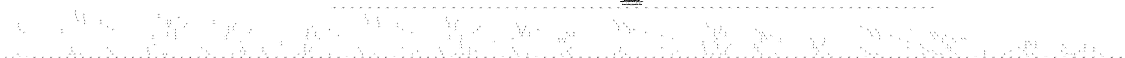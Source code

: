 # Network structure generated by ABC

digraph network {
size = "7.5,10";
center = true;
edge [dir = back];

{
  node [shape = plaintext];
  edge [style = invis];
  LevelTitle1 [label=""];
  LevelTitle2 [label=""];
  Level16 [label = ""];
  Level15 [label = ""];
  Level14 [label = ""];
  Level13 [label = ""];
  Level12 [label = ""];
  Level11 [label = ""];
  Level10 [label = ""];
  Level9 [label = ""];
  Level8 [label = ""];
  Level7 [label = ""];
  Level6 [label = ""];
  Level5 [label = ""];
  Level4 [label = ""];
  Level3 [label = ""];
  Level2 [label = ""];
  Level1 [label = ""];
  Level0 [label = ""];
  LevelTitle1 ->  LevelTitle2 ->  Level16 ->  Level15 ->  Level14 ->  Level13 ->  Level12 ->  Level11 ->  Level10 ->  Level9 ->  Level8 ->  Level7 ->  Level6 ->  Level5 ->  Level4 ->  Level3 ->  Level2 ->  Level1 ->  Level0;
}

{
  rank = same;
  LevelTitle1;
  title1 [shape=plaintext,
          fontsize=20,
          fontname = "Times-Roman",
          label="Network structure visualized by ABC\nBenchmark \"i5\". Time was Thu Oct  8 20:27:42 2020. "
         ];
}

{
  rank = same;
  LevelTitle2;
  title2 [shape=plaintext,
          fontsize=18,
          fontname = "Times-Roman",
          label="The network contains 313 logic nodes and 0 latches.\n"
         ];
}

{
  rank = same;
  Level16;
  Node134 [label = "V135(0)", shape = invtriangle, color = coral, fillcolor = coral];
  Node135 [label = "V135(1)", shape = invtriangle, color = coral, fillcolor = coral];
  Node136 [label = "V151(1)", shape = invtriangle, color = coral, fillcolor = coral];
  Node137 [label = "V151(2)", shape = invtriangle, color = coral, fillcolor = coral];
  Node138 [label = "V151(3)", shape = invtriangle, color = coral, fillcolor = coral];
  Node139 [label = "V151(5)", shape = invtriangle, color = coral, fillcolor = coral];
  Node140 [label = "V151(6)", shape = invtriangle, color = coral, fillcolor = coral];
  Node141 [label = "V151(7)", shape = invtriangle, color = coral, fillcolor = coral];
  Node142 [label = "V151(9)", shape = invtriangle, color = coral, fillcolor = coral];
  Node143 [label = "V151(10)", shape = invtriangle, color = coral, fillcolor = coral];
  Node144 [label = "V151(11)", shape = invtriangle, color = coral, fillcolor = coral];
  Node145 [label = "V151(13)", shape = invtriangle, color = coral, fillcolor = coral];
  Node146 [label = "V151(14)", shape = invtriangle, color = coral, fillcolor = coral];
  Node147 [label = "V151(15)", shape = invtriangle, color = coral, fillcolor = coral];
  Node148 [label = "V167(1)", shape = invtriangle, color = coral, fillcolor = coral];
  Node149 [label = "V167(2)", shape = invtriangle, color = coral, fillcolor = coral];
  Node150 [label = "V167(3)", shape = invtriangle, color = coral, fillcolor = coral];
  Node151 [label = "V167(5)", shape = invtriangle, color = coral, fillcolor = coral];
  Node152 [label = "V167(6)", shape = invtriangle, color = coral, fillcolor = coral];
  Node153 [label = "V167(7)", shape = invtriangle, color = coral, fillcolor = coral];
  Node154 [label = "V167(9)", shape = invtriangle, color = coral, fillcolor = coral];
  Node155 [label = "V167(10)", shape = invtriangle, color = coral, fillcolor = coral];
  Node156 [label = "V167(11)", shape = invtriangle, color = coral, fillcolor = coral];
  Node157 [label = "V167(13)", shape = invtriangle, color = coral, fillcolor = coral];
  Node158 [label = "V167(14)", shape = invtriangle, color = coral, fillcolor = coral];
  Node159 [label = "V167(15)", shape = invtriangle, color = coral, fillcolor = coral];
  Node160 [label = "V183(1)", shape = invtriangle, color = coral, fillcolor = coral];
  Node161 [label = "V183(2)", shape = invtriangle, color = coral, fillcolor = coral];
  Node162 [label = "V183(3)", shape = invtriangle, color = coral, fillcolor = coral];
  Node163 [label = "V183(5)", shape = invtriangle, color = coral, fillcolor = coral];
  Node164 [label = "V183(6)", shape = invtriangle, color = coral, fillcolor = coral];
  Node165 [label = "V183(7)", shape = invtriangle, color = coral, fillcolor = coral];
  Node166 [label = "V183(9)", shape = invtriangle, color = coral, fillcolor = coral];
  Node167 [label = "V183(10)", shape = invtriangle, color = coral, fillcolor = coral];
  Node168 [label = "V183(11)", shape = invtriangle, color = coral, fillcolor = coral];
  Node169 [label = "V183(13)", shape = invtriangle, color = coral, fillcolor = coral];
  Node170 [label = "V183(14)", shape = invtriangle, color = coral, fillcolor = coral];
  Node171 [label = "V183(15)", shape = invtriangle, color = coral, fillcolor = coral];
  Node172 [label = "V199(1)", shape = invtriangle, color = coral, fillcolor = coral];
  Node173 [label = "V199(2)", shape = invtriangle, color = coral, fillcolor = coral];
  Node174 [label = "V199(3)", shape = invtriangle, color = coral, fillcolor = coral];
  Node175 [label = "V199(5)", shape = invtriangle, color = coral, fillcolor = coral];
  Node176 [label = "V199(6)", shape = invtriangle, color = coral, fillcolor = coral];
  Node177 [label = "V199(7)", shape = invtriangle, color = coral, fillcolor = coral];
  Node178 [label = "V199(9)", shape = invtriangle, color = coral, fillcolor = coral];
  Node179 [label = "V199(10)", shape = invtriangle, color = coral, fillcolor = coral];
  Node180 [label = "V199(11)", shape = invtriangle, color = coral, fillcolor = coral];
  Node181 [label = "V199(13)", shape = invtriangle, color = coral, fillcolor = coral];
  Node182 [label = "V199(14)", shape = invtriangle, color = coral, fillcolor = coral];
  Node183 [label = "V199(15)", shape = invtriangle, color = coral, fillcolor = coral];
  Node184 [label = "V151(4)", shape = invtriangle, color = coral, fillcolor = coral];
  Node185 [label = "V151(8)", shape = invtriangle, color = coral, fillcolor = coral];
  Node186 [label = "V151(12)", shape = invtriangle, color = coral, fillcolor = coral];
  Node187 [label = "V167(4)", shape = invtriangle, color = coral, fillcolor = coral];
  Node188 [label = "V167(8)", shape = invtriangle, color = coral, fillcolor = coral];
  Node189 [label = "V167(12)", shape = invtriangle, color = coral, fillcolor = coral];
  Node190 [label = "V183(4)", shape = invtriangle, color = coral, fillcolor = coral];
  Node191 [label = "V183(8)", shape = invtriangle, color = coral, fillcolor = coral];
  Node192 [label = "V183(12)", shape = invtriangle, color = coral, fillcolor = coral];
  Node193 [label = "V199(4)", shape = invtriangle, color = coral, fillcolor = coral];
  Node194 [label = "V199(8)", shape = invtriangle, color = coral, fillcolor = coral];
  Node195 [label = "V199(12)", shape = invtriangle, color = coral, fillcolor = coral];
  Node196 [label = "V151(0)", shape = invtriangle, color = coral, fillcolor = coral];
  Node197 [label = "V167(0)", shape = invtriangle, color = coral, fillcolor = coral];
  Node198 [label = "V183(0)", shape = invtriangle, color = coral, fillcolor = coral];
  Node199 [label = "V199(0)", shape = invtriangle, color = coral, fillcolor = coral];
}

{
  rank = same;
  Level15;
  Node245 [label = "245\n", shape = ellipse];
}

{
  rank = same;
  Level14;
  Node243 [label = "243\n", shape = ellipse];
  Node248 [label = "248\n", shape = ellipse];
  Node262 [label = "262\n", shape = ellipse];
  Node318 [label = "318\n", shape = ellipse];
}

{
  rank = same;
  Level13;
  Node239 [label = "239\n", shape = ellipse];
  Node247 [label = "247\n", shape = ellipse];
  Node260 [label = "260\n", shape = ellipse];
  Node265 [label = "265\n", shape = ellipse];
  Node316 [label = "316\n", shape = ellipse];
  Node321 [label = "321\n", shape = ellipse];
  Node335 [label = "335\n", shape = ellipse];
}

{
  rank = same;
  Level12;
  Node238 [label = "238\n", shape = ellipse];
  Node246 [label = "246\n", shape = ellipse];
  Node250 [label = "250\n", shape = ellipse];
  Node256 [label = "256\n", shape = ellipse];
  Node264 [label = "264\n", shape = ellipse];
  Node278 [label = "278\n", shape = ellipse];
  Node312 [label = "312\n", shape = ellipse];
  Node320 [label = "320\n", shape = ellipse];
  Node333 [label = "333\n", shape = ellipse];
  Node338 [label = "338\n", shape = ellipse];
  Node390 [label = "390\n", shape = ellipse];
}

{
  rank = same;
  Level11;
  Node218 [label = "218\n", shape = ellipse];
  Node237 [label = "237\n", shape = ellipse];
  Node249 [label = "249\n", shape = ellipse];
  Node255 [label = "255\n", shape = ellipse];
  Node263 [label = "263\n", shape = ellipse];
  Node267 [label = "267\n", shape = ellipse];
  Node276 [label = "276\n", shape = ellipse];
  Node281 [label = "281\n", shape = ellipse];
  Node311 [label = "311\n", shape = ellipse];
  Node319 [label = "319\n", shape = ellipse];
  Node323 [label = "323\n", shape = ellipse];
  Node329 [label = "329\n", shape = ellipse];
  Node337 [label = "337\n", shape = ellipse];
  Node351 [label = "351\n", shape = ellipse];
  Node388 [label = "388\n", shape = ellipse];
  Node393 [label = "393\n", shape = ellipse];
  Node407 [label = "407\n", shape = ellipse];
}

{
  rank = same;
  Level10;
  Node217 [label = "217\n", shape = ellipse];
  Node236 [label = "236\n", shape = ellipse];
  Node254 [label = "254\n", shape = ellipse];
  Node266 [label = "266\n", shape = ellipse];
  Node272 [label = "272\n", shape = ellipse];
  Node280 [label = "280\n", shape = ellipse];
  Node292 [label = "292\n", shape = ellipse];
  Node310 [label = "310\n", shape = ellipse];
  Node322 [label = "322\n", shape = ellipse];
  Node328 [label = "328\n", shape = ellipse];
  Node336 [label = "336\n", shape = ellipse];
  Node340 [label = "340\n", shape = ellipse];
  Node349 [label = "349\n", shape = ellipse];
  Node354 [label = "354\n", shape = ellipse];
  Node384 [label = "384\n", shape = ellipse];
  Node392 [label = "392\n", shape = ellipse];
  Node405 [label = "405\n", shape = ellipse];
  Node410 [label = "410\n", shape = ellipse];
  Node460 [label = "460\n", shape = ellipse];
}

{
  rank = same;
  Level9;
  Node215 [label = "215\n", shape = ellipse];
  Node220 [label = "220\n", shape = ellipse];
  Node234 [label = "234\n", shape = ellipse];
  Node253 [label = "253\n", shape = ellipse];
  Node271 [label = "271\n", shape = ellipse];
  Node279 [label = "279\n", shape = ellipse];
  Node283 [label = "283\n", shape = ellipse];
  Node290 [label = "290\n", shape = ellipse];
  Node295 [label = "295\n", shape = ellipse];
  Node309 [label = "309\n", shape = ellipse];
  Node327 [label = "327\n", shape = ellipse];
  Node339 [label = "339\n", shape = ellipse];
  Node345 [label = "345\n", shape = ellipse];
  Node353 [label = "353\n", shape = ellipse];
  Node365 [label = "365\n", shape = ellipse];
  Node383 [label = "383\n", shape = ellipse];
  Node391 [label = "391\n", shape = ellipse];
  Node395 [label = "395\n", shape = ellipse];
  Node401 [label = "401\n", shape = ellipse];
  Node409 [label = "409\n", shape = ellipse];
  Node423 [label = "423\n", shape = ellipse];
  Node458 [label = "458\n", shape = ellipse];
  Node463 [label = "463\n", shape = ellipse];
  Node477 [label = "477\n", shape = ellipse];
}

{
  rank = same;
  Level8;
  Node214 [label = "214\n", shape = ellipse];
  Node219 [label = "219\n", shape = ellipse];
  Node230 [label = "230\n", shape = ellipse];
  Node252 [label = "252\n", shape = ellipse];
  Node270 [label = "270\n", shape = ellipse];
  Node282 [label = "282\n", shape = ellipse];
  Node286 [label = "286\n", shape = ellipse];
  Node294 [label = "294\n", shape = ellipse];
  Node307 [label = "307\n", shape = ellipse];
  Node326 [label = "326\n", shape = ellipse];
  Node344 [label = "344\n", shape = ellipse];
  Node352 [label = "352\n", shape = ellipse];
  Node356 [label = "356\n", shape = ellipse];
  Node363 [label = "363\n", shape = ellipse];
  Node368 [label = "368\n", shape = ellipse];
  Node382 [label = "382\n", shape = ellipse];
  Node394 [label = "394\n", shape = ellipse];
  Node400 [label = "400\n", shape = ellipse];
  Node408 [label = "408\n", shape = ellipse];
  Node412 [label = "412\n", shape = ellipse];
  Node421 [label = "421\n", shape = ellipse];
  Node426 [label = "426\n", shape = ellipse];
  Node454 [label = "454\n", shape = ellipse];
  Node462 [label = "462\n", shape = ellipse];
  Node475 [label = "475\n", shape = ellipse];
  Node480 [label = "480\n", shape = ellipse];
}

{
  rank = same;
  Level7;
  Node213 [label = "213\n", shape = ellipse];
  Node229 [label = "229\n", shape = ellipse];
  Node251 [label = "251\n", shape = ellipse];
  Node269 [label = "269\n", shape = ellipse];
  Node285 [label = "285\n", shape = ellipse];
  Node293 [label = "293\n", shape = ellipse];
  Node297 [label = "297\n", shape = ellipse];
  Node303 [label = "303\n", shape = ellipse];
  Node325 [label = "325\n", shape = ellipse];
  Node343 [label = "343\n", shape = ellipse];
  Node355 [label = "355\n", shape = ellipse];
  Node359 [label = "359\n", shape = ellipse];
  Node367 [label = "367\n", shape = ellipse];
  Node381 [label = "381\n", shape = ellipse];
  Node399 [label = "399\n", shape = ellipse];
  Node411 [label = "411\n", shape = ellipse];
  Node417 [label = "417\n", shape = ellipse];
  Node425 [label = "425\n", shape = ellipse];
  Node437 [label = "437\n", shape = ellipse];
  Node453 [label = "453\n", shape = ellipse];
  Node461 [label = "461\n", shape = ellipse];
  Node465 [label = "465\n", shape = ellipse];
  Node471 [label = "471\n", shape = ellipse];
  Node479 [label = "479\n", shape = ellipse];
  Node493 [label = "493\n", shape = ellipse];
}

{
  rank = same;
  Level6;
  Node211 [label = "211\n", shape = ellipse];
  Node228 [label = "228\n", shape = ellipse];
  Node268 [label = "268\n", shape = ellipse];
  Node284 [label = "284\n", shape = ellipse];
  Node296 [label = "296\n", shape = ellipse];
  Node302 [label = "302\n", shape = ellipse];
  Node324 [label = "324\n", shape = ellipse];
  Node342 [label = "342\n", shape = ellipse];
  Node358 [label = "358\n", shape = ellipse];
  Node366 [label = "366\n", shape = ellipse];
  Node370 [label = "370\n", shape = ellipse];
  Node379 [label = "379\n", shape = ellipse];
  Node398 [label = "398\n", shape = ellipse];
  Node416 [label = "416\n", shape = ellipse];
  Node424 [label = "424\n", shape = ellipse];
  Node428 [label = "428\n", shape = ellipse];
  Node435 [label = "435\n", shape = ellipse];
  Node440 [label = "440\n", shape = ellipse];
  Node452 [label = "452\n", shape = ellipse];
  Node464 [label = "464\n", shape = ellipse];
  Node470 [label = "470\n", shape = ellipse];
  Node478 [label = "478\n", shape = ellipse];
  Node482 [label = "482\n", shape = ellipse];
  Node491 [label = "491\n", shape = ellipse];
  Node496 [label = "496\n", shape = ellipse];
}

{
  rank = same;
  Level5;
  Node210 [label = "210\n", shape = ellipse];
  Node227 [label = "227\n", shape = ellipse];
  Node301 [label = "301\n", shape = ellipse];
  Node341 [label = "341\n", shape = ellipse];
  Node357 [label = "357\n", shape = ellipse];
  Node369 [label = "369\n", shape = ellipse];
  Node375 [label = "375\n", shape = ellipse];
  Node397 [label = "397\n", shape = ellipse];
  Node415 [label = "415\n", shape = ellipse];
  Node427 [label = "427\n", shape = ellipse];
  Node431 [label = "431\n", shape = ellipse];
  Node439 [label = "439\n", shape = ellipse];
  Node451 [label = "451\n", shape = ellipse];
  Node469 [label = "469\n", shape = ellipse];
  Node481 [label = "481\n", shape = ellipse];
  Node487 [label = "487\n", shape = ellipse];
  Node495 [label = "495\n", shape = ellipse];
  Node507 [label = "507\n", shape = ellipse];
}

{
  rank = same;
  Level4;
  Node203 [label = "203\n", shape = ellipse];
  Node212 [label = "212\n", shape = ellipse];
  Node225 [label = "225\n", shape = ellipse];
  Node300 [label = "300\n", shape = ellipse];
  Node374 [label = "374\n", shape = ellipse];
  Node396 [label = "396\n", shape = ellipse];
  Node414 [label = "414\n", shape = ellipse];
  Node430 [label = "430\n", shape = ellipse];
  Node438 [label = "438\n", shape = ellipse];
  Node442 [label = "442\n", shape = ellipse];
  Node449 [label = "449\n", shape = ellipse];
  Node468 [label = "468\n", shape = ellipse];
  Node486 [label = "486\n", shape = ellipse];
  Node494 [label = "494\n", shape = ellipse];
  Node498 [label = "498\n", shape = ellipse];
  Node505 [label = "505\n", shape = ellipse];
  Node510 [label = "510\n", shape = ellipse];
}

{
  rank = same;
  Level3;
  Node202 [label = "202\n", shape = ellipse];
  Node209 [label = "209\n", shape = ellipse];
  Node222 [label = "222\n", shape = ellipse];
  Node226 [label = "226\n", shape = ellipse];
  Node235 [label = "235\n", shape = ellipse];
  Node244 [label = "244\n", shape = ellipse];
  Node261 [label = "261\n", shape = ellipse];
  Node277 [label = "277\n", shape = ellipse];
  Node291 [label = "291\n", shape = ellipse];
  Node299 [label = "299\n", shape = ellipse];
  Node308 [label = "308\n", shape = ellipse];
  Node317 [label = "317\n", shape = ellipse];
  Node334 [label = "334\n", shape = ellipse];
  Node350 [label = "350\n", shape = ellipse];
  Node364 [label = "364\n", shape = ellipse];
  Node373 [label = "373\n", shape = ellipse];
  Node380 [label = "380\n", shape = ellipse];
  Node389 [label = "389\n", shape = ellipse];
  Node406 [label = "406\n", shape = ellipse];
  Node413 [label = "413\n", shape = ellipse];
  Node422 [label = "422\n", shape = ellipse];
  Node429 [label = "429\n", shape = ellipse];
  Node436 [label = "436\n", shape = ellipse];
  Node441 [label = "441\n", shape = ellipse];
  Node445 [label = "445\n", shape = ellipse];
  Node450 [label = "450\n", shape = ellipse];
  Node459 [label = "459\n", shape = ellipse];
  Node467 [label = "467\n", shape = ellipse];
  Node476 [label = "476\n", shape = ellipse];
  Node485 [label = "485\n", shape = ellipse];
  Node492 [label = "492\n", shape = ellipse];
  Node497 [label = "497\n", shape = ellipse];
  Node501 [label = "501\n", shape = ellipse];
  Node506 [label = "506\n", shape = ellipse];
  Node509 [label = "509\n", shape = ellipse];
}

{
  rank = same;
  Level2;
  Node201 [label = "201\n", shape = ellipse];
  Node205 [label = "205\n", shape = ellipse];
  Node208 [label = "208\n", shape = ellipse];
  Node221 [label = "221\n", shape = ellipse];
  Node224 [label = "224\n", shape = ellipse];
  Node233 [label = "233\n", shape = ellipse];
  Node242 [label = "242\n", shape = ellipse];
  Node259 [label = "259\n", shape = ellipse];
  Node275 [label = "275\n", shape = ellipse];
  Node289 [label = "289\n", shape = ellipse];
  Node298 [label = "298\n", shape = ellipse];
  Node306 [label = "306\n", shape = ellipse];
  Node315 [label = "315\n", shape = ellipse];
  Node332 [label = "332\n", shape = ellipse];
  Node348 [label = "348\n", shape = ellipse];
  Node362 [label = "362\n", shape = ellipse];
  Node372 [label = "372\n", shape = ellipse];
  Node378 [label = "378\n", shape = ellipse];
  Node387 [label = "387\n", shape = ellipse];
  Node404 [label = "404\n", shape = ellipse];
  Node420 [label = "420\n", shape = ellipse];
  Node434 [label = "434\n", shape = ellipse];
  Node444 [label = "444\n", shape = ellipse];
  Node448 [label = "448\n", shape = ellipse];
  Node457 [label = "457\n", shape = ellipse];
  Node466 [label = "466\n", shape = ellipse];
  Node474 [label = "474\n", shape = ellipse];
  Node484 [label = "484\n", shape = ellipse];
  Node490 [label = "490\n", shape = ellipse];
  Node500 [label = "500\n", shape = ellipse];
  Node504 [label = "504\n", shape = ellipse];
  Node508 [label = "508\n", shape = ellipse];
  Node512 [label = "512\n", shape = ellipse];
}

{
  rank = same;
  Level1;
  Node200 [label = "200\n", shape = ellipse];
  Node204 [label = "204\n", shape = ellipse];
  Node206 [label = "206\n", shape = ellipse];
  Node207 [label = "207\n", shape = ellipse];
  Node216 [label = "216\n", shape = ellipse];
  Node223 [label = "223\n", shape = ellipse];
  Node231 [label = "231\n", shape = ellipse];
  Node232 [label = "232\n", shape = ellipse];
  Node240 [label = "240\n", shape = ellipse];
  Node241 [label = "241\n", shape = ellipse];
  Node257 [label = "257\n", shape = ellipse];
  Node258 [label = "258\n", shape = ellipse];
  Node273 [label = "273\n", shape = ellipse];
  Node274 [label = "274\n", shape = ellipse];
  Node287 [label = "287\n", shape = ellipse];
  Node288 [label = "288\n", shape = ellipse];
  Node304 [label = "304\n", shape = ellipse];
  Node305 [label = "305\n", shape = ellipse];
  Node313 [label = "313\n", shape = ellipse];
  Node314 [label = "314\n", shape = ellipse];
  Node330 [label = "330\n", shape = ellipse];
  Node331 [label = "331\n", shape = ellipse];
  Node346 [label = "346\n", shape = ellipse];
  Node347 [label = "347\n", shape = ellipse];
  Node360 [label = "360\n", shape = ellipse];
  Node361 [label = "361\n", shape = ellipse];
  Node371 [label = "371\n", shape = ellipse];
  Node376 [label = "376\n", shape = ellipse];
  Node377 [label = "377\n", shape = ellipse];
  Node385 [label = "385\n", shape = ellipse];
  Node386 [label = "386\n", shape = ellipse];
  Node402 [label = "402\n", shape = ellipse];
  Node403 [label = "403\n", shape = ellipse];
  Node418 [label = "418\n", shape = ellipse];
  Node419 [label = "419\n", shape = ellipse];
  Node432 [label = "432\n", shape = ellipse];
  Node433 [label = "433\n", shape = ellipse];
  Node443 [label = "443\n", shape = ellipse];
  Node446 [label = "446\n", shape = ellipse];
  Node447 [label = "447\n", shape = ellipse];
  Node455 [label = "455\n", shape = ellipse];
  Node456 [label = "456\n", shape = ellipse];
  Node472 [label = "472\n", shape = ellipse];
  Node473 [label = "473\n", shape = ellipse];
  Node483 [label = "483\n", shape = ellipse];
  Node488 [label = "488\n", shape = ellipse];
  Node489 [label = "489\n", shape = ellipse];
  Node499 [label = "499\n", shape = ellipse];
  Node502 [label = "502\n", shape = ellipse];
  Node503 [label = "503\n", shape = ellipse];
  Node511 [label = "511\n", shape = ellipse];
}

{
  rank = same;
  Level0;
  Node1 [label = "V4(0)", shape = triangle, color = coral, fillcolor = coral];
  Node2 [label = "V2(1)", shape = triangle, color = coral, fillcolor = coral];
  Node3 [label = "V4(1)", shape = triangle, color = coral, fillcolor = coral];
  Node4 [label = "V2(0)", shape = triangle, color = coral, fillcolor = coral];
  Node5 [label = "V28(1)", shape = triangle, color = coral, fillcolor = coral];
  Node6 [label = "V16(2)", shape = triangle, color = coral, fillcolor = coral];
  Node7 [label = "V28(2)", shape = triangle, color = coral, fillcolor = coral];
  Node8 [label = "V16(3)", shape = triangle, color = coral, fillcolor = coral];
  Node9 [label = "V28(3)", shape = triangle, color = coral, fillcolor = coral];
  Node10 [label = "V28(5)", shape = triangle, color = coral, fillcolor = coral];
  Node11 [label = "V16(6)", shape = triangle, color = coral, fillcolor = coral];
  Node12 [label = "V28(6)", shape = triangle, color = coral, fillcolor = coral];
  Node13 [label = "V16(7)", shape = triangle, color = coral, fillcolor = coral];
  Node14 [label = "V28(7)", shape = triangle, color = coral, fillcolor = coral];
  Node15 [label = "V28(9)", shape = triangle, color = coral, fillcolor = coral];
  Node16 [label = "V16(10)", shape = triangle, color = coral, fillcolor = coral];
  Node17 [label = "V28(10)", shape = triangle, color = coral, fillcolor = coral];
  Node18 [label = "V16(11)", shape = triangle, color = coral, fillcolor = coral];
  Node19 [label = "V28(11)", shape = triangle, color = coral, fillcolor = coral];
  Node20 [label = "V28(13)", shape = triangle, color = coral, fillcolor = coral];
  Node21 [label = "V16(14)", shape = triangle, color = coral, fillcolor = coral];
  Node22 [label = "V28(14)", shape = triangle, color = coral, fillcolor = coral];
  Node23 [label = "V16(15)", shape = triangle, color = coral, fillcolor = coral];
  Node24 [label = "V28(15)", shape = triangle, color = coral, fillcolor = coral];
  Node25 [label = "V16(1)", shape = triangle, color = coral, fillcolor = coral];
  Node26 [label = "V16(5)", shape = triangle, color = coral, fillcolor = coral];
  Node27 [label = "V16(9)", shape = triangle, color = coral, fillcolor = coral];
  Node28 [label = "V16(13)", shape = triangle, color = coral, fillcolor = coral];
  Node29 [label = "V52(1)", shape = triangle, color = coral, fillcolor = coral];
  Node30 [label = "V40(2)", shape = triangle, color = coral, fillcolor = coral];
  Node31 [label = "V52(2)", shape = triangle, color = coral, fillcolor = coral];
  Node32 [label = "V40(3)", shape = triangle, color = coral, fillcolor = coral];
  Node33 [label = "V52(3)", shape = triangle, color = coral, fillcolor = coral];
  Node34 [label = "V52(5)", shape = triangle, color = coral, fillcolor = coral];
  Node35 [label = "V40(6)", shape = triangle, color = coral, fillcolor = coral];
  Node36 [label = "V52(6)", shape = triangle, color = coral, fillcolor = coral];
  Node37 [label = "V40(7)", shape = triangle, color = coral, fillcolor = coral];
  Node38 [label = "V52(7)", shape = triangle, color = coral, fillcolor = coral];
  Node39 [label = "V52(9)", shape = triangle, color = coral, fillcolor = coral];
  Node40 [label = "V40(10)", shape = triangle, color = coral, fillcolor = coral];
  Node41 [label = "V52(10)", shape = triangle, color = coral, fillcolor = coral];
  Node42 [label = "V40(11)", shape = triangle, color = coral, fillcolor = coral];
  Node43 [label = "V52(11)", shape = triangle, color = coral, fillcolor = coral];
  Node44 [label = "V52(13)", shape = triangle, color = coral, fillcolor = coral];
  Node45 [label = "V40(14)", shape = triangle, color = coral, fillcolor = coral];
  Node46 [label = "V52(14)", shape = triangle, color = coral, fillcolor = coral];
  Node47 [label = "V40(15)", shape = triangle, color = coral, fillcolor = coral];
  Node48 [label = "V52(15)", shape = triangle, color = coral, fillcolor = coral];
  Node49 [label = "V40(1)", shape = triangle, color = coral, fillcolor = coral];
  Node50 [label = "V40(5)", shape = triangle, color = coral, fillcolor = coral];
  Node51 [label = "V40(9)", shape = triangle, color = coral, fillcolor = coral];
  Node52 [label = "V40(13)", shape = triangle, color = coral, fillcolor = coral];
  Node53 [label = "V76(1)", shape = triangle, color = coral, fillcolor = coral];
  Node54 [label = "V64(2)", shape = triangle, color = coral, fillcolor = coral];
  Node55 [label = "V76(2)", shape = triangle, color = coral, fillcolor = coral];
  Node56 [label = "V64(3)", shape = triangle, color = coral, fillcolor = coral];
  Node57 [label = "V76(3)", shape = triangle, color = coral, fillcolor = coral];
  Node58 [label = "V76(5)", shape = triangle, color = coral, fillcolor = coral];
  Node59 [label = "V64(6)", shape = triangle, color = coral, fillcolor = coral];
  Node60 [label = "V76(6)", shape = triangle, color = coral, fillcolor = coral];
  Node61 [label = "V64(7)", shape = triangle, color = coral, fillcolor = coral];
  Node62 [label = "V76(7)", shape = triangle, color = coral, fillcolor = coral];
  Node63 [label = "V76(9)", shape = triangle, color = coral, fillcolor = coral];
  Node64 [label = "V64(10)", shape = triangle, color = coral, fillcolor = coral];
  Node65 [label = "V76(10)", shape = triangle, color = coral, fillcolor = coral];
  Node66 [label = "V64(11)", shape = triangle, color = coral, fillcolor = coral];
  Node67 [label = "V76(11)", shape = triangle, color = coral, fillcolor = coral];
  Node68 [label = "V76(13)", shape = triangle, color = coral, fillcolor = coral];
  Node69 [label = "V64(14)", shape = triangle, color = coral, fillcolor = coral];
  Node70 [label = "V76(14)", shape = triangle, color = coral, fillcolor = coral];
  Node71 [label = "V64(15)", shape = triangle, color = coral, fillcolor = coral];
  Node72 [label = "V76(15)", shape = triangle, color = coral, fillcolor = coral];
  Node73 [label = "V64(1)", shape = triangle, color = coral, fillcolor = coral];
  Node74 [label = "V64(5)", shape = triangle, color = coral, fillcolor = coral];
  Node75 [label = "V64(9)", shape = triangle, color = coral, fillcolor = coral];
  Node76 [label = "V64(13)", shape = triangle, color = coral, fillcolor = coral];
  Node77 [label = "V100(1)", shape = triangle, color = coral, fillcolor = coral];
  Node78 [label = "V88(2)", shape = triangle, color = coral, fillcolor = coral];
  Node79 [label = "V100(2)", shape = triangle, color = coral, fillcolor = coral];
  Node80 [label = "V88(3)", shape = triangle, color = coral, fillcolor = coral];
  Node81 [label = "V100(3)", shape = triangle, color = coral, fillcolor = coral];
  Node82 [label = "V100(5)", shape = triangle, color = coral, fillcolor = coral];
  Node83 [label = "V88(6)", shape = triangle, color = coral, fillcolor = coral];
  Node84 [label = "V100(6)", shape = triangle, color = coral, fillcolor = coral];
  Node85 [label = "V88(7)", shape = triangle, color = coral, fillcolor = coral];
  Node86 [label = "V100(7)", shape = triangle, color = coral, fillcolor = coral];
  Node87 [label = "V100(9)", shape = triangle, color = coral, fillcolor = coral];
  Node88 [label = "V88(10)", shape = triangle, color = coral, fillcolor = coral];
  Node89 [label = "V100(10)", shape = triangle, color = coral, fillcolor = coral];
  Node90 [label = "V88(11)", shape = triangle, color = coral, fillcolor = coral];
  Node91 [label = "V100(11)", shape = triangle, color = coral, fillcolor = coral];
  Node92 [label = "V100(13)", shape = triangle, color = coral, fillcolor = coral];
  Node93 [label = "V88(14)", shape = triangle, color = coral, fillcolor = coral];
  Node94 [label = "V100(14)", shape = triangle, color = coral, fillcolor = coral];
  Node95 [label = "V88(15)", shape = triangle, color = coral, fillcolor = coral];
  Node96 [label = "V133(0)", shape = triangle, color = coral, fillcolor = coral];
  Node97 [label = "V100(15)", shape = triangle, color = coral, fillcolor = coral];
  Node98 [label = "V88(1)", shape = triangle, color = coral, fillcolor = coral];
  Node99 [label = "V88(5)", shape = triangle, color = coral, fillcolor = coral];
  Node100 [label = "V88(9)", shape = triangle, color = coral, fillcolor = coral];
  Node101 [label = "V88(13)", shape = triangle, color = coral, fillcolor = coral];
  Node102 [label = "V106(1)", shape = triangle, color = coral, fillcolor = coral];
  Node103 [label = "V103(2)", shape = triangle, color = coral, fillcolor = coral];
  Node104 [label = "V106(2)", shape = triangle, color = coral, fillcolor = coral];
  Node105 [label = "V103(3)", shape = triangle, color = coral, fillcolor = coral];
  Node106 [label = "V106(3)", shape = triangle, color = coral, fillcolor = coral];
  Node107 [label = "V112(1)", shape = triangle, color = coral, fillcolor = coral];
  Node108 [label = "V109(2)", shape = triangle, color = coral, fillcolor = coral];
  Node109 [label = "V112(2)", shape = triangle, color = coral, fillcolor = coral];
  Node110 [label = "V109(3)", shape = triangle, color = coral, fillcolor = coral];
  Node111 [label = "V112(3)", shape = triangle, color = coral, fillcolor = coral];
  Node112 [label = "V118(1)", shape = triangle, color = coral, fillcolor = coral];
  Node113 [label = "V115(2)", shape = triangle, color = coral, fillcolor = coral];
  Node114 [label = "V118(2)", shape = triangle, color = coral, fillcolor = coral];
  Node115 [label = "V115(3)", shape = triangle, color = coral, fillcolor = coral];
  Node116 [label = "V118(3)", shape = triangle, color = coral, fillcolor = coral];
  Node117 [label = "V124(1)", shape = triangle, color = coral, fillcolor = coral];
  Node118 [label = "V121(2)", shape = triangle, color = coral, fillcolor = coral];
  Node119 [label = "V124(2)", shape = triangle, color = coral, fillcolor = coral];
  Node120 [label = "V121(3)", shape = triangle, color = coral, fillcolor = coral];
  Node121 [label = "V124(3)", shape = triangle, color = coral, fillcolor = coral];
  Node122 [label = "V103(1)", shape = triangle, color = coral, fillcolor = coral];
  Node123 [label = "V109(1)", shape = triangle, color = coral, fillcolor = coral];
  Node124 [label = "V115(1)", shape = triangle, color = coral, fillcolor = coral];
  Node125 [label = "V121(1)", shape = triangle, color = coral, fillcolor = coral];
  Node126 [label = "V132(0)", shape = triangle, color = coral, fillcolor = coral];
  Node127 [label = "V128(1)", shape = triangle, color = coral, fillcolor = coral];
  Node128 [label = "V132(1)", shape = triangle, color = coral, fillcolor = coral];
  Node129 [label = "V128(2)", shape = triangle, color = coral, fillcolor = coral];
  Node130 [label = "V132(2)", shape = triangle, color = coral, fillcolor = coral];
  Node131 [label = "V128(3)", shape = triangle, color = coral, fillcolor = coral];
  Node132 [label = "V132(3)", shape = triangle, color = coral, fillcolor = coral];
  Node133 [label = "V128(0)", shape = triangle, color = coral, fillcolor = coral];
}

title1 -> title2 [style = invis];
title2 -> Node134 [style = invis];
title2 -> Node135 [style = invis];
title2 -> Node136 [style = invis];
title2 -> Node137 [style = invis];
title2 -> Node138 [style = invis];
title2 -> Node139 [style = invis];
title2 -> Node140 [style = invis];
title2 -> Node141 [style = invis];
title2 -> Node142 [style = invis];
title2 -> Node143 [style = invis];
title2 -> Node144 [style = invis];
title2 -> Node145 [style = invis];
title2 -> Node146 [style = invis];
title2 -> Node147 [style = invis];
title2 -> Node148 [style = invis];
title2 -> Node149 [style = invis];
title2 -> Node150 [style = invis];
title2 -> Node151 [style = invis];
title2 -> Node152 [style = invis];
title2 -> Node153 [style = invis];
title2 -> Node154 [style = invis];
title2 -> Node155 [style = invis];
title2 -> Node156 [style = invis];
title2 -> Node157 [style = invis];
title2 -> Node158 [style = invis];
title2 -> Node159 [style = invis];
title2 -> Node160 [style = invis];
title2 -> Node161 [style = invis];
title2 -> Node162 [style = invis];
title2 -> Node163 [style = invis];
title2 -> Node164 [style = invis];
title2 -> Node165 [style = invis];
title2 -> Node166 [style = invis];
title2 -> Node167 [style = invis];
title2 -> Node168 [style = invis];
title2 -> Node169 [style = invis];
title2 -> Node170 [style = invis];
title2 -> Node171 [style = invis];
title2 -> Node172 [style = invis];
title2 -> Node173 [style = invis];
title2 -> Node174 [style = invis];
title2 -> Node175 [style = invis];
title2 -> Node176 [style = invis];
title2 -> Node177 [style = invis];
title2 -> Node178 [style = invis];
title2 -> Node179 [style = invis];
title2 -> Node180 [style = invis];
title2 -> Node181 [style = invis];
title2 -> Node182 [style = invis];
title2 -> Node183 [style = invis];
title2 -> Node184 [style = invis];
title2 -> Node185 [style = invis];
title2 -> Node186 [style = invis];
title2 -> Node187 [style = invis];
title2 -> Node188 [style = invis];
title2 -> Node189 [style = invis];
title2 -> Node190 [style = invis];
title2 -> Node191 [style = invis];
title2 -> Node192 [style = invis];
title2 -> Node193 [style = invis];
title2 -> Node194 [style = invis];
title2 -> Node195 [style = invis];
title2 -> Node196 [style = invis];
title2 -> Node197 [style = invis];
title2 -> Node198 [style = invis];
title2 -> Node199 [style = invis];
Node134 -> Node135 [style = invis];
Node135 -> Node136 [style = invis];
Node136 -> Node137 [style = invis];
Node137 -> Node138 [style = invis];
Node138 -> Node139 [style = invis];
Node139 -> Node140 [style = invis];
Node140 -> Node141 [style = invis];
Node141 -> Node142 [style = invis];
Node142 -> Node143 [style = invis];
Node143 -> Node144 [style = invis];
Node144 -> Node145 [style = invis];
Node145 -> Node146 [style = invis];
Node146 -> Node147 [style = invis];
Node147 -> Node148 [style = invis];
Node148 -> Node149 [style = invis];
Node149 -> Node150 [style = invis];
Node150 -> Node151 [style = invis];
Node151 -> Node152 [style = invis];
Node152 -> Node153 [style = invis];
Node153 -> Node154 [style = invis];
Node154 -> Node155 [style = invis];
Node155 -> Node156 [style = invis];
Node156 -> Node157 [style = invis];
Node157 -> Node158 [style = invis];
Node158 -> Node159 [style = invis];
Node159 -> Node160 [style = invis];
Node160 -> Node161 [style = invis];
Node161 -> Node162 [style = invis];
Node162 -> Node163 [style = invis];
Node163 -> Node164 [style = invis];
Node164 -> Node165 [style = invis];
Node165 -> Node166 [style = invis];
Node166 -> Node167 [style = invis];
Node167 -> Node168 [style = invis];
Node168 -> Node169 [style = invis];
Node169 -> Node170 [style = invis];
Node170 -> Node171 [style = invis];
Node171 -> Node172 [style = invis];
Node172 -> Node173 [style = invis];
Node173 -> Node174 [style = invis];
Node174 -> Node175 [style = invis];
Node175 -> Node176 [style = invis];
Node176 -> Node177 [style = invis];
Node177 -> Node178 [style = invis];
Node178 -> Node179 [style = invis];
Node179 -> Node180 [style = invis];
Node180 -> Node181 [style = invis];
Node181 -> Node182 [style = invis];
Node182 -> Node183 [style = invis];
Node183 -> Node184 [style = invis];
Node184 -> Node185 [style = invis];
Node185 -> Node186 [style = invis];
Node186 -> Node187 [style = invis];
Node187 -> Node188 [style = invis];
Node188 -> Node189 [style = invis];
Node189 -> Node190 [style = invis];
Node190 -> Node191 [style = invis];
Node191 -> Node192 [style = invis];
Node192 -> Node193 [style = invis];
Node193 -> Node194 [style = invis];
Node194 -> Node195 [style = invis];
Node195 -> Node196 [style = invis];
Node196 -> Node197 [style = invis];
Node197 -> Node198 [style = invis];
Node198 -> Node199 [style = invis];
Node134 -> Node218 [style = solid];
Node135 -> Node220 [style = solid];
Node136 -> Node245 [style = solid];
Node137 -> Node248 [style = solid];
Node138 -> Node250 [style = solid];
Node139 -> Node262 [style = solid];
Node140 -> Node265 [style = solid];
Node141 -> Node267 [style = solid];
Node142 -> Node278 [style = solid];
Node143 -> Node281 [style = solid];
Node144 -> Node283 [style = solid];
Node145 -> Node292 [style = solid];
Node146 -> Node295 [style = solid];
Node147 -> Node297 [style = solid];
Node148 -> Node318 [style = solid];
Node149 -> Node321 [style = solid];
Node150 -> Node323 [style = solid];
Node151 -> Node335 [style = solid];
Node152 -> Node338 [style = solid];
Node153 -> Node340 [style = solid];
Node154 -> Node351 [style = solid];
Node155 -> Node354 [style = solid];
Node156 -> Node356 [style = solid];
Node157 -> Node365 [style = solid];
Node158 -> Node368 [style = solid];
Node159 -> Node370 [style = solid];
Node160 -> Node390 [style = solid];
Node161 -> Node393 [style = solid];
Node162 -> Node395 [style = solid];
Node163 -> Node407 [style = solid];
Node164 -> Node410 [style = solid];
Node165 -> Node412 [style = solid];
Node166 -> Node423 [style = solid];
Node167 -> Node426 [style = solid];
Node168 -> Node428 [style = solid];
Node169 -> Node437 [style = solid];
Node170 -> Node440 [style = solid];
Node171 -> Node442 [style = solid];
Node172 -> Node460 [style = solid];
Node173 -> Node463 [style = solid];
Node174 -> Node465 [style = solid];
Node175 -> Node477 [style = solid];
Node176 -> Node480 [style = solid];
Node177 -> Node482 [style = solid];
Node178 -> Node493 [style = solid];
Node179 -> Node496 [style = solid];
Node180 -> Node498 [style = solid];
Node181 -> Node507 [style = solid];
Node182 -> Node510 [style = solid];
Node183 -> Node512 [style = solid];
Node184 -> Node236 [style = solid];
Node185 -> Node253 [style = solid];
Node186 -> Node269 [style = solid];
Node187 -> Node309 [style = solid];
Node188 -> Node326 [style = solid];
Node189 -> Node342 [style = solid];
Node190 -> Node381 [style = solid];
Node191 -> Node398 [style = solid];
Node192 -> Node414 [style = solid];
Node193 -> Node451 [style = solid];
Node194 -> Node468 [style = solid];
Node195 -> Node484 [style = solid];
Node196 -> Node213 [style = solid];
Node197 -> Node227 [style = solid];
Node198 -> Node300 [style = solid];
Node199 -> Node372 [style = solid];
Node200 -> Node96 [style = solid];
Node200 -> Node130 [style = solid];
Node201 -> Node126 [style = solid];
Node201 -> Node200 [style = solid];
Node202 -> Node128 [style = solid];
Node202 -> Node201 [style = solid];
Node203 -> Node132 [style = solid];
Node203 -> Node202 [style = solid];
Node204 -> Node128 [style = solid];
Node204 -> Node129 [style = solid];
Node205 -> Node126 [style = solid];
Node205 -> Node204 [style = solid];
Node206 -> Node126 [style = solid];
Node206 -> Node127 [style = solid];
Node207 -> Node126 [style = solid];
Node207 -> Node130 [style = solid];
Node208 -> Node131 [style = solid];
Node208 -> Node207 [style = solid];
Node209 -> Node128 [style = solid];
Node209 -> Node208 [style = solid];
Node210 -> Node203 [style = solid];
Node210 -> Node205 [style = solid];
Node211 -> Node133 [style = solid];
Node211 -> Node210 [style = solid];
Node212 -> Node206 [style = solid];
Node212 -> Node209 [style = solid];
Node213 -> Node211 [style = solid];
Node213 -> Node212 [style = solid];
Node214 -> Node1 [style = solid];
Node214 -> Node213 [style = solid];
Node215 -> Node3 [style = solid];
Node215 -> Node214 [style = solid];
Node216 -> Node1 [style = solid];
Node216 -> Node2 [style = solid];
Node217 -> Node4 [style = solid];
Node217 -> Node215 [style = solid];
Node218 -> Node216 [style = solid];
Node218 -> Node217 [style = solid];
Node219 -> Node3 [style = solid];
Node219 -> Node213 [style = solid];
Node220 -> Node2 [style = solid];
Node220 -> Node219 [style = solid];
Node221 -> Node128 [style = solid];
Node221 -> Node200 [style = solid];
Node222 -> Node132 [style = solid];
Node222 -> Node221 [style = solid];
Node223 -> Node130 [style = solid];
Node223 -> Node131 [style = solid];
Node224 -> Node128 [style = solid];
Node224 -> Node223 [style = solid];
Node225 -> Node204 [style = solid];
Node225 -> Node222 [style = solid];
Node226 -> Node127 [style = solid];
Node226 -> Node224 [style = solid];
Node227 -> Node225 [style = solid];
Node227 -> Node226 [style = solid];
Node228 -> Node104 [style = solid];
Node228 -> Node227 [style = solid];
Node229 -> Node102 [style = solid];
Node229 -> Node228 [style = solid];
Node230 -> Node106 [style = solid];
Node230 -> Node229 [style = solid];
Node231 -> Node102 [style = solid];
Node231 -> Node103 [style = solid];
Node232 -> Node104 [style = solid];
Node232 -> Node105 [style = solid];
Node233 -> Node102 [style = solid];
Node233 -> Node232 [style = solid];
Node234 -> Node230 [style = solid];
Node234 -> Node231 [style = solid];
Node235 -> Node122 [style = solid];
Node235 -> Node233 [style = solid];
Node236 -> Node234 [style = solid];
Node236 -> Node235 [style = solid];
Node237 -> Node7 [style = solid];
Node237 -> Node236 [style = solid];
Node238 -> Node5 [style = solid];
Node238 -> Node237 [style = solid];
Node239 -> Node9 [style = solid];
Node239 -> Node238 [style = solid];
Node240 -> Node5 [style = solid];
Node240 -> Node6 [style = solid];
Node241 -> Node7 [style = solid];
Node241 -> Node8 [style = solid];
Node242 -> Node5 [style = solid];
Node242 -> Node241 [style = solid];
Node243 -> Node239 [style = solid];
Node243 -> Node240 [style = solid];
Node244 -> Node25 [style = solid];
Node244 -> Node242 [style = solid];
Node245 -> Node243 [style = solid];
Node245 -> Node244 [style = solid];
Node246 -> Node9 [style = solid];
Node246 -> Node237 [style = solid];
Node247 -> Node6 [style = solid];
Node247 -> Node246 [style = solid];
Node248 -> Node241 [style = solid];
Node248 -> Node247 [style = solid];
Node249 -> Node9 [style = solid];
Node249 -> Node236 [style = solid];
Node250 -> Node8 [style = solid];
Node250 -> Node249 [style = solid];
Node251 -> Node106 [style = solid];
Node251 -> Node228 [style = solid];
Node252 -> Node103 [style = solid];
Node252 -> Node251 [style = solid];
Node253 -> Node232 [style = solid];
Node253 -> Node252 [style = solid];
Node254 -> Node12 [style = solid];
Node254 -> Node253 [style = solid];
Node255 -> Node10 [style = solid];
Node255 -> Node254 [style = solid];
Node256 -> Node14 [style = solid];
Node256 -> Node255 [style = solid];
Node257 -> Node10 [style = solid];
Node257 -> Node11 [style = solid];
Node258 -> Node12 [style = solid];
Node258 -> Node13 [style = solid];
Node259 -> Node10 [style = solid];
Node259 -> Node258 [style = solid];
Node260 -> Node256 [style = solid];
Node260 -> Node257 [style = solid];
Node261 -> Node26 [style = solid];
Node261 -> Node259 [style = solid];
Node262 -> Node260 [style = solid];
Node262 -> Node261 [style = solid];
Node263 -> Node14 [style = solid];
Node263 -> Node254 [style = solid];
Node264 -> Node11 [style = solid];
Node264 -> Node263 [style = solid];
Node265 -> Node258 [style = solid];
Node265 -> Node264 [style = solid];
Node266 -> Node14 [style = solid];
Node266 -> Node253 [style = solid];
Node267 -> Node13 [style = solid];
Node267 -> Node266 [style = solid];
Node268 -> Node106 [style = solid];
Node268 -> Node227 [style = solid];
Node269 -> Node105 [style = solid];
Node269 -> Node268 [style = solid];
Node270 -> Node17 [style = solid];
Node270 -> Node269 [style = solid];
Node271 -> Node15 [style = solid];
Node271 -> Node270 [style = solid];
Node272 -> Node19 [style = solid];
Node272 -> Node271 [style = solid];
Node273 -> Node15 [style = solid];
Node273 -> Node16 [style = solid];
Node274 -> Node17 [style = solid];
Node274 -> Node18 [style = solid];
Node275 -> Node15 [style = solid];
Node275 -> Node274 [style = solid];
Node276 -> Node272 [style = solid];
Node276 -> Node273 [style = solid];
Node277 -> Node27 [style = solid];
Node277 -> Node275 [style = solid];
Node278 -> Node276 [style = solid];
Node278 -> Node277 [style = solid];
Node279 -> Node19 [style = solid];
Node279 -> Node270 [style = solid];
Node280 -> Node16 [style = solid];
Node280 -> Node279 [style = solid];
Node281 -> Node274 [style = solid];
Node281 -> Node280 [style = solid];
Node282 -> Node19 [style = solid];
Node282 -> Node269 [style = solid];
Node283 -> Node18 [style = solid];
Node283 -> Node282 [style = solid];
Node284 -> Node22 [style = solid];
Node284 -> Node227 [style = solid];
Node285 -> Node20 [style = solid];
Node285 -> Node284 [style = solid];
Node286 -> Node24 [style = solid];
Node286 -> Node285 [style = solid];
Node287 -> Node20 [style = solid];
Node287 -> Node21 [style = solid];
Node288 -> Node22 [style = solid];
Node288 -> Node23 [style = solid];
Node289 -> Node20 [style = solid];
Node289 -> Node288 [style = solid];
Node290 -> Node286 [style = solid];
Node290 -> Node287 [style = solid];
Node291 -> Node28 [style = solid];
Node291 -> Node289 [style = solid];
Node292 -> Node290 [style = solid];
Node292 -> Node291 [style = solid];
Node293 -> Node24 [style = solid];
Node293 -> Node284 [style = solid];
Node294 -> Node21 [style = solid];
Node294 -> Node293 [style = solid];
Node295 -> Node288 [style = solid];
Node295 -> Node294 [style = solid];
Node296 -> Node24 [style = solid];
Node296 -> Node227 [style = solid];
Node297 -> Node23 [style = solid];
Node297 -> Node296 [style = solid];
Node298 -> Node132 [style = solid];
Node298 -> Node200 [style = solid];
Node299 -> Node129 [style = solid];
Node299 -> Node298 [style = solid];
Node300 -> Node223 [style = solid];
Node300 -> Node299 [style = solid];
Node301 -> Node109 [style = solid];
Node301 -> Node300 [style = solid];
Node302 -> Node107 [style = solid];
Node302 -> Node301 [style = solid];
Node303 -> Node111 [style = solid];
Node303 -> Node302 [style = solid];
Node304 -> Node107 [style = solid];
Node304 -> Node108 [style = solid];
Node305 -> Node109 [style = solid];
Node305 -> Node110 [style = solid];
Node306 -> Node107 [style = solid];
Node306 -> Node305 [style = solid];
Node307 -> Node303 [style = solid];
Node307 -> Node304 [style = solid];
Node308 -> Node123 [style = solid];
Node308 -> Node306 [style = solid];
Node309 -> Node307 [style = solid];
Node309 -> Node308 [style = solid];
Node310 -> Node31 [style = solid];
Node310 -> Node309 [style = solid];
Node311 -> Node29 [style = solid];
Node311 -> Node310 [style = solid];
Node312 -> Node33 [style = solid];
Node312 -> Node311 [style = solid];
Node313 -> Node29 [style = solid];
Node313 -> Node30 [style = solid];
Node314 -> Node31 [style = solid];
Node314 -> Node32 [style = solid];
Node315 -> Node29 [style = solid];
Node315 -> Node314 [style = solid];
Node316 -> Node312 [style = solid];
Node316 -> Node313 [style = solid];
Node317 -> Node49 [style = solid];
Node317 -> Node315 [style = solid];
Node318 -> Node316 [style = solid];
Node318 -> Node317 [style = solid];
Node319 -> Node33 [style = solid];
Node319 -> Node310 [style = solid];
Node320 -> Node30 [style = solid];
Node320 -> Node319 [style = solid];
Node321 -> Node314 [style = solid];
Node321 -> Node320 [style = solid];
Node322 -> Node33 [style = solid];
Node322 -> Node309 [style = solid];
Node323 -> Node32 [style = solid];
Node323 -> Node322 [style = solid];
Node324 -> Node111 [style = solid];
Node324 -> Node301 [style = solid];
Node325 -> Node108 [style = solid];
Node325 -> Node324 [style = solid];
Node326 -> Node305 [style = solid];
Node326 -> Node325 [style = solid];
Node327 -> Node36 [style = solid];
Node327 -> Node326 [style = solid];
Node328 -> Node34 [style = solid];
Node328 -> Node327 [style = solid];
Node329 -> Node38 [style = solid];
Node329 -> Node328 [style = solid];
Node330 -> Node34 [style = solid];
Node330 -> Node35 [style = solid];
Node331 -> Node36 [style = solid];
Node331 -> Node37 [style = solid];
Node332 -> Node34 [style = solid];
Node332 -> Node331 [style = solid];
Node333 -> Node329 [style = solid];
Node333 -> Node330 [style = solid];
Node334 -> Node50 [style = solid];
Node334 -> Node332 [style = solid];
Node335 -> Node333 [style = solid];
Node335 -> Node334 [style = solid];
Node336 -> Node38 [style = solid];
Node336 -> Node327 [style = solid];
Node337 -> Node35 [style = solid];
Node337 -> Node336 [style = solid];
Node338 -> Node331 [style = solid];
Node338 -> Node337 [style = solid];
Node339 -> Node38 [style = solid];
Node339 -> Node326 [style = solid];
Node340 -> Node37 [style = solid];
Node340 -> Node339 [style = solid];
Node341 -> Node111 [style = solid];
Node341 -> Node300 [style = solid];
Node342 -> Node110 [style = solid];
Node342 -> Node341 [style = solid];
Node343 -> Node41 [style = solid];
Node343 -> Node342 [style = solid];
Node344 -> Node39 [style = solid];
Node344 -> Node343 [style = solid];
Node345 -> Node43 [style = solid];
Node345 -> Node344 [style = solid];
Node346 -> Node39 [style = solid];
Node346 -> Node40 [style = solid];
Node347 -> Node41 [style = solid];
Node347 -> Node42 [style = solid];
Node348 -> Node39 [style = solid];
Node348 -> Node347 [style = solid];
Node349 -> Node345 [style = solid];
Node349 -> Node346 [style = solid];
Node350 -> Node51 [style = solid];
Node350 -> Node348 [style = solid];
Node351 -> Node349 [style = solid];
Node351 -> Node350 [style = solid];
Node352 -> Node43 [style = solid];
Node352 -> Node343 [style = solid];
Node353 -> Node40 [style = solid];
Node353 -> Node352 [style = solid];
Node354 -> Node347 [style = solid];
Node354 -> Node353 [style = solid];
Node355 -> Node43 [style = solid];
Node355 -> Node342 [style = solid];
Node356 -> Node42 [style = solid];
Node356 -> Node355 [style = solid];
Node357 -> Node46 [style = solid];
Node357 -> Node300 [style = solid];
Node358 -> Node44 [style = solid];
Node358 -> Node357 [style = solid];
Node359 -> Node48 [style = solid];
Node359 -> Node358 [style = solid];
Node360 -> Node44 [style = solid];
Node360 -> Node45 [style = solid];
Node361 -> Node46 [style = solid];
Node361 -> Node47 [style = solid];
Node362 -> Node44 [style = solid];
Node362 -> Node361 [style = solid];
Node363 -> Node359 [style = solid];
Node363 -> Node360 [style = solid];
Node364 -> Node52 [style = solid];
Node364 -> Node362 [style = solid];
Node365 -> Node363 [style = solid];
Node365 -> Node364 [style = solid];
Node366 -> Node48 [style = solid];
Node366 -> Node357 [style = solid];
Node367 -> Node45 [style = solid];
Node367 -> Node366 [style = solid];
Node368 -> Node361 [style = solid];
Node368 -> Node367 [style = solid];
Node369 -> Node48 [style = solid];
Node369 -> Node300 [style = solid];
Node370 -> Node47 [style = solid];
Node370 -> Node369 [style = solid];
Node371 -> Node96 [style = solid];
Node371 -> Node132 [style = solid];
Node372 -> Node131 [style = solid];
Node372 -> Node371 [style = solid];
Node373 -> Node114 [style = solid];
Node373 -> Node372 [style = solid];
Node374 -> Node112 [style = solid];
Node374 -> Node373 [style = solid];
Node375 -> Node116 [style = solid];
Node375 -> Node374 [style = solid];
Node376 -> Node112 [style = solid];
Node376 -> Node113 [style = solid];
Node377 -> Node114 [style = solid];
Node377 -> Node115 [style = solid];
Node378 -> Node112 [style = solid];
Node378 -> Node377 [style = solid];
Node379 -> Node375 [style = solid];
Node379 -> Node376 [style = solid];
Node380 -> Node124 [style = solid];
Node380 -> Node378 [style = solid];
Node381 -> Node379 [style = solid];
Node381 -> Node380 [style = solid];
Node382 -> Node55 [style = solid];
Node382 -> Node381 [style = solid];
Node383 -> Node53 [style = solid];
Node383 -> Node382 [style = solid];
Node384 -> Node57 [style = solid];
Node384 -> Node383 [style = solid];
Node385 -> Node53 [style = solid];
Node385 -> Node54 [style = solid];
Node386 -> Node55 [style = solid];
Node386 -> Node56 [style = solid];
Node387 -> Node53 [style = solid];
Node387 -> Node386 [style = solid];
Node388 -> Node384 [style = solid];
Node388 -> Node385 [style = solid];
Node389 -> Node73 [style = solid];
Node389 -> Node387 [style = solid];
Node390 -> Node388 [style = solid];
Node390 -> Node389 [style = solid];
Node391 -> Node57 [style = solid];
Node391 -> Node382 [style = solid];
Node392 -> Node54 [style = solid];
Node392 -> Node391 [style = solid];
Node393 -> Node386 [style = solid];
Node393 -> Node392 [style = solid];
Node394 -> Node57 [style = solid];
Node394 -> Node381 [style = solid];
Node395 -> Node56 [style = solid];
Node395 -> Node394 [style = solid];
Node396 -> Node116 [style = solid];
Node396 -> Node373 [style = solid];
Node397 -> Node113 [style = solid];
Node397 -> Node396 [style = solid];
Node398 -> Node377 [style = solid];
Node398 -> Node397 [style = solid];
Node399 -> Node60 [style = solid];
Node399 -> Node398 [style = solid];
Node400 -> Node58 [style = solid];
Node400 -> Node399 [style = solid];
Node401 -> Node62 [style = solid];
Node401 -> Node400 [style = solid];
Node402 -> Node58 [style = solid];
Node402 -> Node59 [style = solid];
Node403 -> Node60 [style = solid];
Node403 -> Node61 [style = solid];
Node404 -> Node58 [style = solid];
Node404 -> Node403 [style = solid];
Node405 -> Node401 [style = solid];
Node405 -> Node402 [style = solid];
Node406 -> Node74 [style = solid];
Node406 -> Node404 [style = solid];
Node407 -> Node405 [style = solid];
Node407 -> Node406 [style = solid];
Node408 -> Node62 [style = solid];
Node408 -> Node399 [style = solid];
Node409 -> Node59 [style = solid];
Node409 -> Node408 [style = solid];
Node410 -> Node403 [style = solid];
Node410 -> Node409 [style = solid];
Node411 -> Node62 [style = solid];
Node411 -> Node398 [style = solid];
Node412 -> Node61 [style = solid];
Node412 -> Node411 [style = solid];
Node413 -> Node116 [style = solid];
Node413 -> Node372 [style = solid];
Node414 -> Node115 [style = solid];
Node414 -> Node413 [style = solid];
Node415 -> Node65 [style = solid];
Node415 -> Node414 [style = solid];
Node416 -> Node63 [style = solid];
Node416 -> Node415 [style = solid];
Node417 -> Node67 [style = solid];
Node417 -> Node416 [style = solid];
Node418 -> Node63 [style = solid];
Node418 -> Node64 [style = solid];
Node419 -> Node65 [style = solid];
Node419 -> Node66 [style = solid];
Node420 -> Node63 [style = solid];
Node420 -> Node419 [style = solid];
Node421 -> Node417 [style = solid];
Node421 -> Node418 [style = solid];
Node422 -> Node75 [style = solid];
Node422 -> Node420 [style = solid];
Node423 -> Node421 [style = solid];
Node423 -> Node422 [style = solid];
Node424 -> Node67 [style = solid];
Node424 -> Node415 [style = solid];
Node425 -> Node64 [style = solid];
Node425 -> Node424 [style = solid];
Node426 -> Node419 [style = solid];
Node426 -> Node425 [style = solid];
Node427 -> Node67 [style = solid];
Node427 -> Node414 [style = solid];
Node428 -> Node66 [style = solid];
Node428 -> Node427 [style = solid];
Node429 -> Node70 [style = solid];
Node429 -> Node372 [style = solid];
Node430 -> Node68 [style = solid];
Node430 -> Node429 [style = solid];
Node431 -> Node72 [style = solid];
Node431 -> Node430 [style = solid];
Node432 -> Node68 [style = solid];
Node432 -> Node69 [style = solid];
Node433 -> Node70 [style = solid];
Node433 -> Node71 [style = solid];
Node434 -> Node68 [style = solid];
Node434 -> Node433 [style = solid];
Node435 -> Node431 [style = solid];
Node435 -> Node432 [style = solid];
Node436 -> Node76 [style = solid];
Node436 -> Node434 [style = solid];
Node437 -> Node435 [style = solid];
Node437 -> Node436 [style = solid];
Node438 -> Node72 [style = solid];
Node438 -> Node429 [style = solid];
Node439 -> Node69 [style = solid];
Node439 -> Node438 [style = solid];
Node440 -> Node433 [style = solid];
Node440 -> Node439 [style = solid];
Node441 -> Node72 [style = solid];
Node441 -> Node372 [style = solid];
Node442 -> Node71 [style = solid];
Node442 -> Node441 [style = solid];
Node443 -> Node96 [style = solid];
Node443 -> Node119 [style = solid];
Node444 -> Node117 [style = solid];
Node444 -> Node443 [style = solid];
Node445 -> Node121 [style = solid];
Node445 -> Node444 [style = solid];
Node446 -> Node117 [style = solid];
Node446 -> Node118 [style = solid];
Node447 -> Node119 [style = solid];
Node447 -> Node120 [style = solid];
Node448 -> Node117 [style = solid];
Node448 -> Node447 [style = solid];
Node449 -> Node445 [style = solid];
Node449 -> Node446 [style = solid];
Node450 -> Node125 [style = solid];
Node450 -> Node448 [style = solid];
Node451 -> Node449 [style = solid];
Node451 -> Node450 [style = solid];
Node452 -> Node79 [style = solid];
Node452 -> Node451 [style = solid];
Node453 -> Node77 [style = solid];
Node453 -> Node452 [style = solid];
Node454 -> Node81 [style = solid];
Node454 -> Node453 [style = solid];
Node455 -> Node77 [style = solid];
Node455 -> Node78 [style = solid];
Node456 -> Node79 [style = solid];
Node456 -> Node80 [style = solid];
Node457 -> Node77 [style = solid];
Node457 -> Node456 [style = solid];
Node458 -> Node454 [style = solid];
Node458 -> Node455 [style = solid];
Node459 -> Node98 [style = solid];
Node459 -> Node457 [style = solid];
Node460 -> Node458 [style = solid];
Node460 -> Node459 [style = solid];
Node461 -> Node81 [style = solid];
Node461 -> Node452 [style = solid];
Node462 -> Node78 [style = solid];
Node462 -> Node461 [style = solid];
Node463 -> Node456 [style = solid];
Node463 -> Node462 [style = solid];
Node464 -> Node81 [style = solid];
Node464 -> Node451 [style = solid];
Node465 -> Node80 [style = solid];
Node465 -> Node464 [style = solid];
Node466 -> Node121 [style = solid];
Node466 -> Node443 [style = solid];
Node467 -> Node118 [style = solid];
Node467 -> Node466 [style = solid];
Node468 -> Node447 [style = solid];
Node468 -> Node467 [style = solid];
Node469 -> Node84 [style = solid];
Node469 -> Node468 [style = solid];
Node470 -> Node82 [style = solid];
Node470 -> Node469 [style = solid];
Node471 -> Node86 [style = solid];
Node471 -> Node470 [style = solid];
Node472 -> Node82 [style = solid];
Node472 -> Node83 [style = solid];
Node473 -> Node84 [style = solid];
Node473 -> Node85 [style = solid];
Node474 -> Node82 [style = solid];
Node474 -> Node473 [style = solid];
Node475 -> Node471 [style = solid];
Node475 -> Node472 [style = solid];
Node476 -> Node99 [style = solid];
Node476 -> Node474 [style = solid];
Node477 -> Node475 [style = solid];
Node477 -> Node476 [style = solid];
Node478 -> Node86 [style = solid];
Node478 -> Node469 [style = solid];
Node479 -> Node83 [style = solid];
Node479 -> Node478 [style = solid];
Node480 -> Node473 [style = solid];
Node480 -> Node479 [style = solid];
Node481 -> Node86 [style = solid];
Node481 -> Node468 [style = solid];
Node482 -> Node85 [style = solid];
Node482 -> Node481 [style = solid];
Node483 -> Node96 [style = solid];
Node483 -> Node121 [style = solid];
Node484 -> Node120 [style = solid];
Node484 -> Node483 [style = solid];
Node485 -> Node89 [style = solid];
Node485 -> Node484 [style = solid];
Node486 -> Node87 [style = solid];
Node486 -> Node485 [style = solid];
Node487 -> Node91 [style = solid];
Node487 -> Node486 [style = solid];
Node488 -> Node87 [style = solid];
Node488 -> Node88 [style = solid];
Node489 -> Node89 [style = solid];
Node489 -> Node90 [style = solid];
Node490 -> Node87 [style = solid];
Node490 -> Node489 [style = solid];
Node491 -> Node487 [style = solid];
Node491 -> Node488 [style = solid];
Node492 -> Node100 [style = solid];
Node492 -> Node490 [style = solid];
Node493 -> Node491 [style = solid];
Node493 -> Node492 [style = solid];
Node494 -> Node91 [style = solid];
Node494 -> Node485 [style = solid];
Node495 -> Node88 [style = solid];
Node495 -> Node494 [style = solid];
Node496 -> Node489 [style = solid];
Node496 -> Node495 [style = solid];
Node497 -> Node91 [style = solid];
Node497 -> Node484 [style = solid];
Node498 -> Node90 [style = solid];
Node498 -> Node497 [style = solid];
Node499 -> Node94 [style = solid];
Node499 -> Node96 [style = solid];
Node500 -> Node92 [style = solid];
Node500 -> Node499 [style = solid];
Node501 -> Node97 [style = solid];
Node501 -> Node500 [style = solid];
Node502 -> Node92 [style = solid];
Node502 -> Node93 [style = solid];
Node503 -> Node94 [style = solid];
Node503 -> Node95 [style = solid];
Node504 -> Node92 [style = solid];
Node504 -> Node503 [style = solid];
Node505 -> Node501 [style = solid];
Node505 -> Node502 [style = solid];
Node506 -> Node101 [style = solid];
Node506 -> Node504 [style = solid];
Node507 -> Node505 [style = solid];
Node507 -> Node506 [style = solid];
Node508 -> Node97 [style = solid];
Node508 -> Node499 [style = solid];
Node509 -> Node93 [style = solid];
Node509 -> Node508 [style = solid];
Node510 -> Node503 [style = solid];
Node510 -> Node509 [style = solid];
Node511 -> Node96 [style = solid];
Node511 -> Node97 [style = solid];
Node512 -> Node95 [style = solid];
Node512 -> Node511 [style = solid];
}

